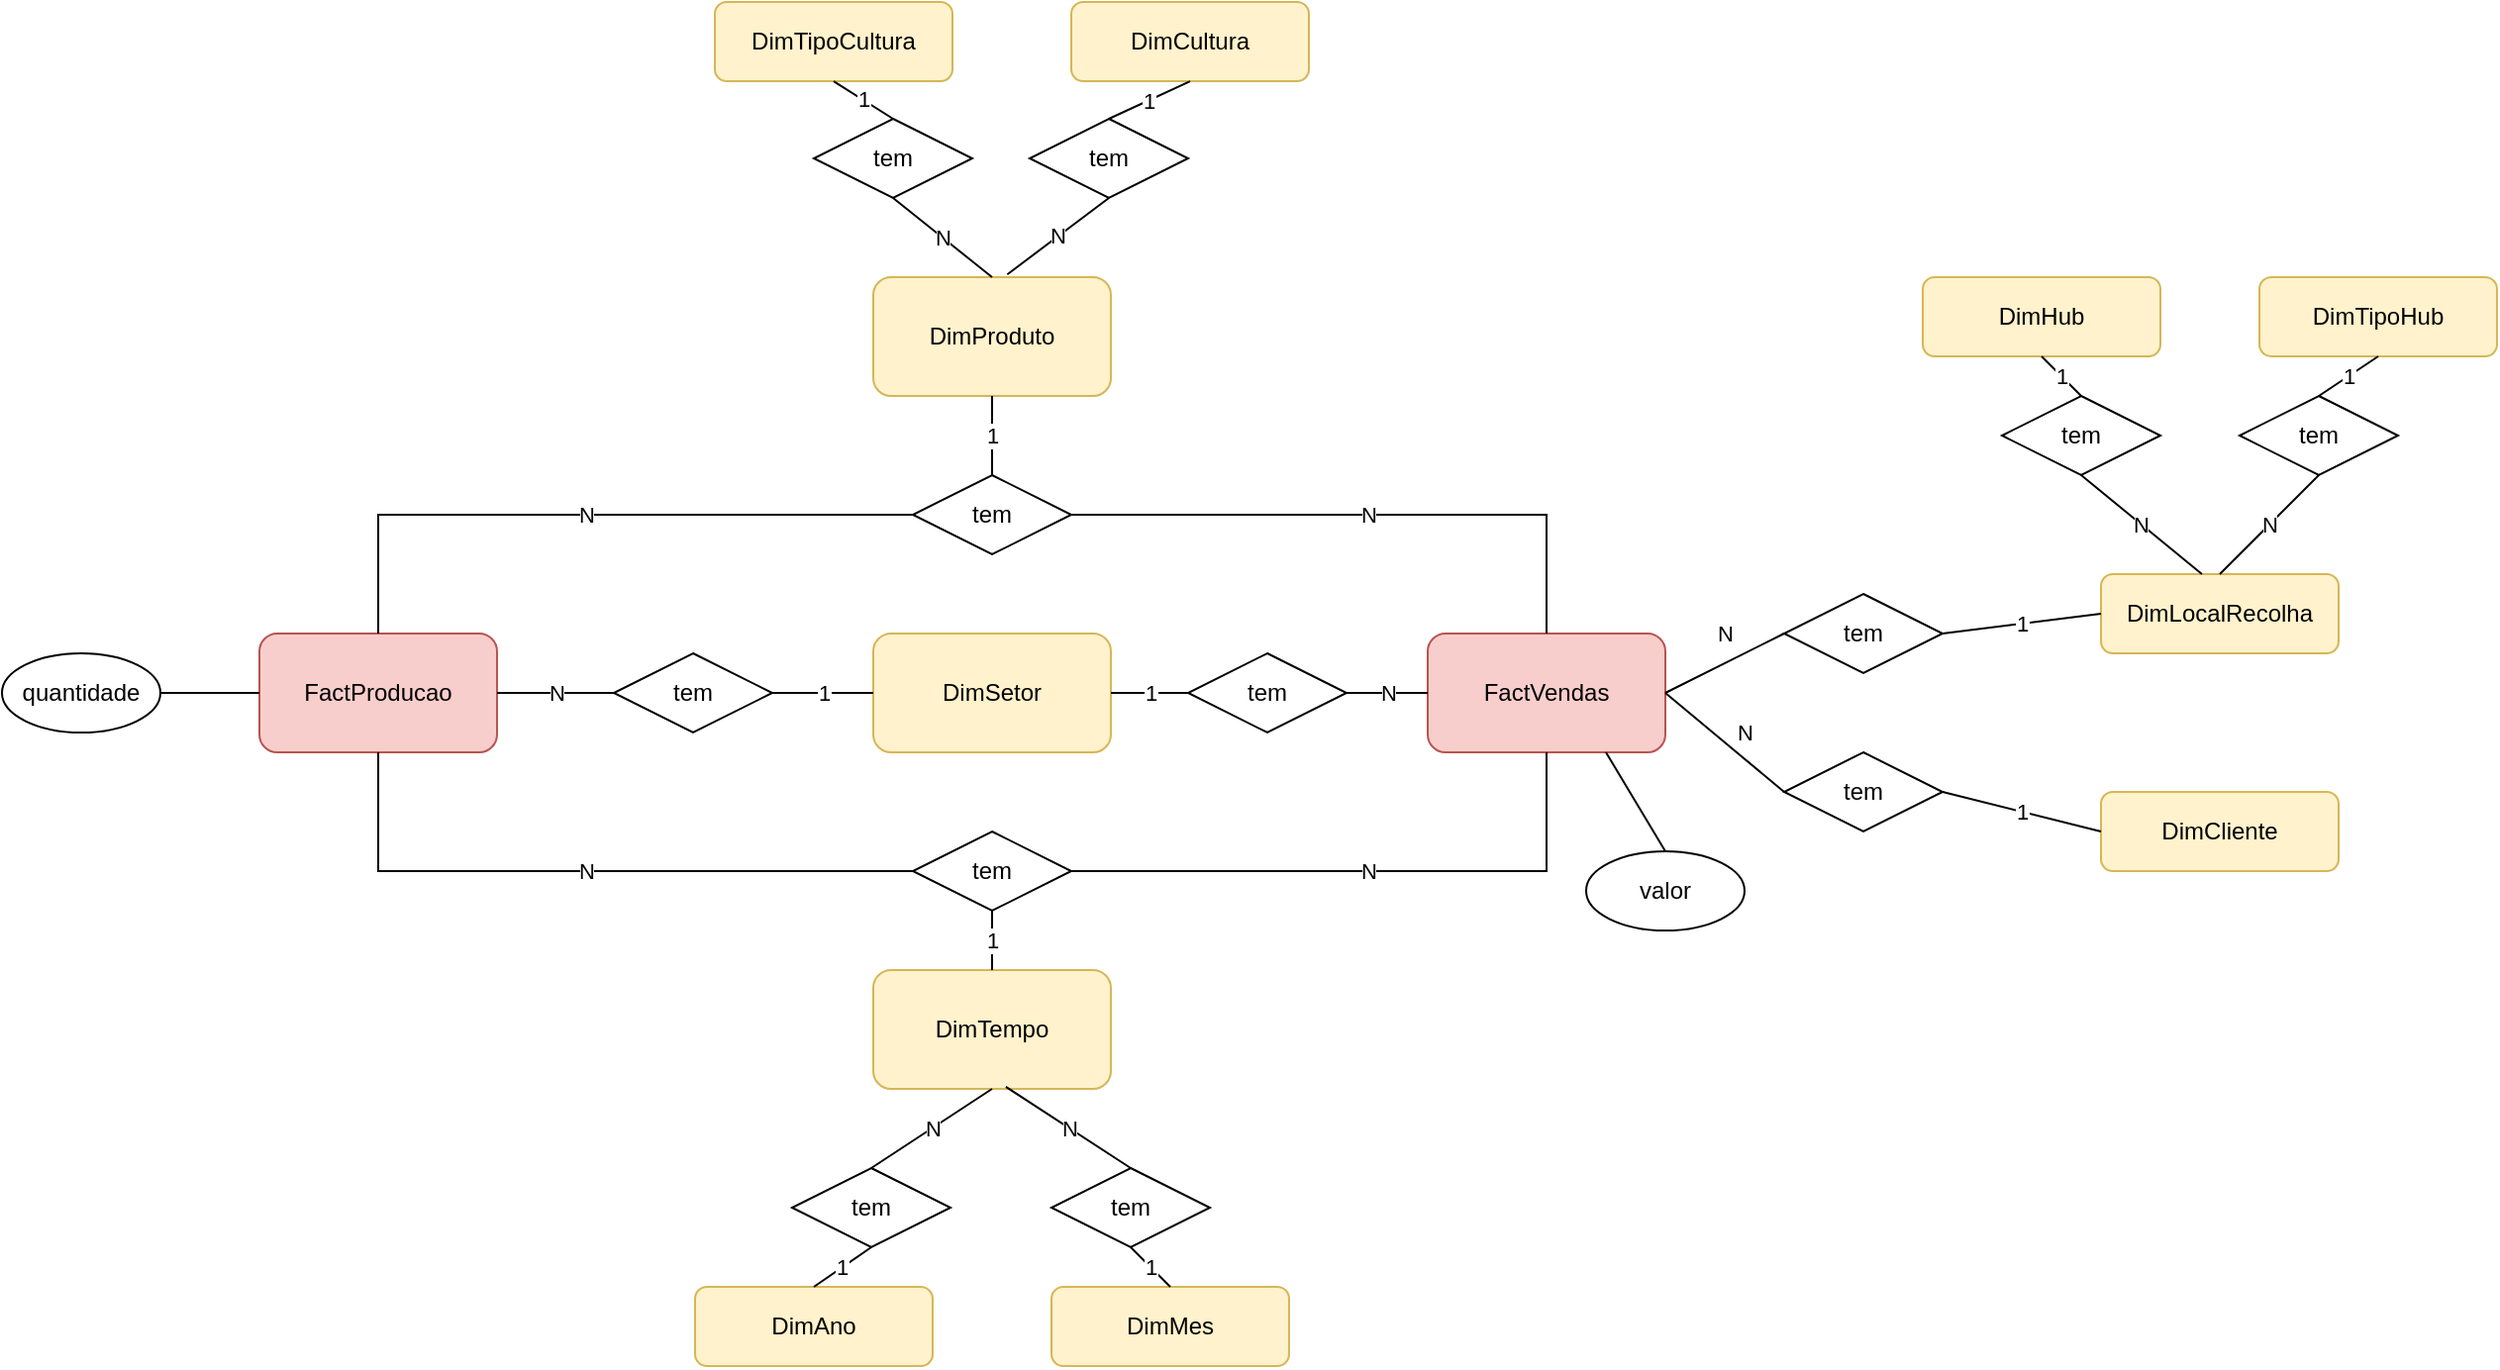 <mxfile version="20.6.0" type="device"><diagram id="VjDStOKTxVlV38K2VEi1" name="Page-1"><mxGraphModel dx="1749" dy="794" grid="1" gridSize="10" guides="1" tooltips="1" connect="1" arrows="1" fold="1" page="1" pageScale="1" pageWidth="850" pageHeight="1100" math="0" shadow="0"><root><mxCell id="0"/><mxCell id="1" parent="0"/><mxCell id="uqTo1cWq9bIdhRMsZS1Q-6" value="&lt;span style=&quot;color: rgb(0, 0, 0); font-family: Helvetica; font-size: 12px; font-style: normal; font-variant-ligatures: normal; font-variant-caps: normal; font-weight: 400; letter-spacing: normal; orphans: 2; text-align: center; text-indent: 0px; text-transform: none; widows: 2; word-spacing: 0px; -webkit-text-stroke-width: 0px; text-decoration-thickness: initial; text-decoration-style: initial; text-decoration-color: initial; float: none; display: inline !important;&quot;&gt;DimCliente&lt;/span&gt;" style="rounded=1;whiteSpace=wrap;html=1;fillColor=#fff2cc;strokeColor=#d6b656;" vertex="1" parent="1"><mxGeometry x="1090" y="480" width="120" height="40" as="geometry"/></mxCell><mxCell id="uqTo1cWq9bIdhRMsZS1Q-7" value="&lt;span style=&quot;color: rgb(0, 0, 0); font-family: Helvetica; font-size: 12px; font-style: normal; font-variant-ligatures: normal; font-variant-caps: normal; font-weight: 400; letter-spacing: normal; orphans: 2; text-align: center; text-indent: 0px; text-transform: none; widows: 2; word-spacing: 0px; -webkit-text-stroke-width: 0px; text-decoration-thickness: initial; text-decoration-style: initial; text-decoration-color: initial; float: none; display: inline !important;&quot;&gt;DimLocalRecolha&lt;/span&gt;" style="rounded=1;whiteSpace=wrap;html=1;fillColor=#fff2cc;strokeColor=#d6b656;" vertex="1" parent="1"><mxGeometry x="1090" y="370" width="120" height="40" as="geometry"/></mxCell><mxCell id="uqTo1cWq9bIdhRMsZS1Q-9" value="&lt;span style=&quot;color: rgb(0, 0, 0); font-family: Helvetica; font-size: 12px; font-style: normal; font-variant-ligatures: normal; font-variant-caps: normal; font-weight: 400; letter-spacing: normal; orphans: 2; text-align: center; text-indent: 0px; text-transform: none; widows: 2; word-spacing: 0px; -webkit-text-stroke-width: 0px; text-decoration-thickness: initial; text-decoration-style: initial; text-decoration-color: initial; float: none; display: inline !important;&quot;&gt;DimHub&lt;/span&gt;" style="rounded=1;whiteSpace=wrap;html=1;fillColor=#fff2cc;strokeColor=#d6b656;" vertex="1" parent="1"><mxGeometry x="1000" y="220" width="120" height="40" as="geometry"/></mxCell><mxCell id="uqTo1cWq9bIdhRMsZS1Q-10" value="&lt;span style=&quot;color: rgb(0, 0, 0); font-family: Helvetica; font-size: 12px; font-style: normal; font-variant-ligatures: normal; font-variant-caps: normal; font-weight: 400; letter-spacing: normal; orphans: 2; text-align: center; text-indent: 0px; text-transform: none; widows: 2; word-spacing: 0px; -webkit-text-stroke-width: 0px; text-decoration-thickness: initial; text-decoration-style: initial; text-decoration-color: initial; float: none; display: inline !important;&quot;&gt;DimTipoHub&lt;/span&gt;" style="rounded=1;whiteSpace=wrap;html=1;fillColor=#fff2cc;strokeColor=#d6b656;" vertex="1" parent="1"><mxGeometry x="1170" y="220" width="120" height="40" as="geometry"/></mxCell><mxCell id="uqTo1cWq9bIdhRMsZS1Q-11" value="FactVendas" style="rounded=1;whiteSpace=wrap;html=1;fillColor=#f8cecc;strokeColor=#b85450;" vertex="1" parent="1"><mxGeometry x="750" y="400" width="120" height="60" as="geometry"/></mxCell><mxCell id="uqTo1cWq9bIdhRMsZS1Q-17" value="N" style="endArrow=none;html=1;rounded=0;entryX=0.5;entryY=1;entryDx=0;entryDy=0;exitX=0.5;exitY=0;exitDx=0;exitDy=0;" edge="1" parent="1" source="uqTo1cWq9bIdhRMsZS1Q-7" target="uqTo1cWq9bIdhRMsZS1Q-44"><mxGeometry width="50" height="50" relative="1" as="geometry"><mxPoint x="1150" y="350" as="sourcePoint"/><mxPoint x="1200" y="320" as="targetPoint"/></mxGeometry></mxCell><mxCell id="uqTo1cWq9bIdhRMsZS1Q-18" value="N" style="endArrow=none;html=1;rounded=0;exitX=0.425;exitY=0;exitDx=0;exitDy=0;exitPerimeter=0;entryX=0.5;entryY=1;entryDx=0;entryDy=0;" edge="1" parent="1" source="uqTo1cWq9bIdhRMsZS1Q-7" target="uqTo1cWq9bIdhRMsZS1Q-43"><mxGeometry width="50" height="50" relative="1" as="geometry"><mxPoint x="1040" y="370" as="sourcePoint"/><mxPoint x="1080" y="320" as="targetPoint"/></mxGeometry></mxCell><mxCell id="uqTo1cWq9bIdhRMsZS1Q-20" value="1" style="endArrow=none;html=1;rounded=0;entryX=0.5;entryY=1;entryDx=0;entryDy=0;exitX=0.5;exitY=0;exitDx=0;exitDy=0;" edge="1" parent="1" source="uqTo1cWq9bIdhRMsZS1Q-44" target="uqTo1cWq9bIdhRMsZS1Q-10"><mxGeometry width="50" height="50" relative="1" as="geometry"><mxPoint x="1212" y="281" as="sourcePoint"/><mxPoint x="1230" y="250" as="targetPoint"/></mxGeometry></mxCell><mxCell id="uqTo1cWq9bIdhRMsZS1Q-22" value="1" style="endArrow=none;html=1;rounded=0;entryX=0.5;entryY=1;entryDx=0;entryDy=0;exitX=0.5;exitY=0;exitDx=0;exitDy=0;" edge="1" parent="1" source="uqTo1cWq9bIdhRMsZS1Q-43" target="uqTo1cWq9bIdhRMsZS1Q-9"><mxGeometry width="50" height="50" relative="1" as="geometry"><mxPoint x="1070.299" y="280.597" as="sourcePoint"/><mxPoint x="1070" y="260" as="targetPoint"/></mxGeometry></mxCell><mxCell id="uqTo1cWq9bIdhRMsZS1Q-27" value="1" style="endArrow=none;html=1;rounded=0;entryX=0;entryY=0.5;entryDx=0;entryDy=0;exitX=1;exitY=0.5;exitDx=0;exitDy=0;" edge="1" parent="1" source="uqTo1cWq9bIdhRMsZS1Q-40" target="uqTo1cWq9bIdhRMsZS1Q-7"><mxGeometry width="50" height="50" relative="1" as="geometry"><mxPoint x="1010" y="410" as="sourcePoint"/><mxPoint x="980" y="340" as="targetPoint"/></mxGeometry></mxCell><mxCell id="uqTo1cWq9bIdhRMsZS1Q-28" value="N" style="endArrow=none;html=1;rounded=0;entryX=0;entryY=0.5;entryDx=0;entryDy=0;exitX=1;exitY=0.5;exitDx=0;exitDy=0;" edge="1" parent="1" source="uqTo1cWq9bIdhRMsZS1Q-11" target="uqTo1cWq9bIdhRMsZS1Q-40"><mxGeometry x="0.2" y="13" width="50" height="50" relative="1" as="geometry"><mxPoint x="870" y="440" as="sourcePoint"/><mxPoint x="930" y="410" as="targetPoint"/><mxPoint as="offset"/></mxGeometry></mxCell><mxCell id="uqTo1cWq9bIdhRMsZS1Q-30" value="N" style="endArrow=none;html=1;rounded=0;exitX=1;exitY=0.5;exitDx=0;exitDy=0;entryX=0;entryY=0.5;entryDx=0;entryDy=0;" edge="1" parent="1" source="uqTo1cWq9bIdhRMsZS1Q-11" target="uqTo1cWq9bIdhRMsZS1Q-42"><mxGeometry x="0.115" y="10" width="50" height="50" relative="1" as="geometry"><mxPoint x="930" y="390" as="sourcePoint"/><mxPoint x="920" y="480" as="targetPoint"/><mxPoint as="offset"/></mxGeometry></mxCell><mxCell id="uqTo1cWq9bIdhRMsZS1Q-31" value="1" style="endArrow=none;html=1;rounded=0;entryX=0;entryY=0.5;entryDx=0;entryDy=0;exitX=1;exitY=0.5;exitDx=0;exitDy=0;" edge="1" parent="1" source="uqTo1cWq9bIdhRMsZS1Q-42" target="uqTo1cWq9bIdhRMsZS1Q-6"><mxGeometry width="50" height="50" relative="1" as="geometry"><mxPoint x="1010" y="480" as="sourcePoint"/><mxPoint x="980" y="340" as="targetPoint"/></mxGeometry></mxCell><mxCell id="uqTo1cWq9bIdhRMsZS1Q-32" value="" style="endArrow=none;html=1;rounded=0;entryX=0.75;entryY=1;entryDx=0;entryDy=0;exitX=0.5;exitY=0;exitDx=0;exitDy=0;" edge="1" parent="1" source="uqTo1cWq9bIdhRMsZS1Q-35" target="uqTo1cWq9bIdhRMsZS1Q-11"><mxGeometry width="50" height="50" relative="1" as="geometry"><mxPoint x="810" y="540" as="sourcePoint"/><mxPoint x="820" y="480" as="targetPoint"/></mxGeometry></mxCell><mxCell id="uqTo1cWq9bIdhRMsZS1Q-35" value="valor" style="ellipse;whiteSpace=wrap;html=1;" vertex="1" parent="1"><mxGeometry x="830" y="510" width="80" height="40" as="geometry"/></mxCell><mxCell id="uqTo1cWq9bIdhRMsZS1Q-40" value="tem" style="rhombus;whiteSpace=wrap;html=1;" vertex="1" parent="1"><mxGeometry x="930" y="380" width="80" height="40" as="geometry"/></mxCell><mxCell id="uqTo1cWq9bIdhRMsZS1Q-42" value="tem" style="rhombus;whiteSpace=wrap;html=1;" vertex="1" parent="1"><mxGeometry x="930" y="460" width="80" height="40" as="geometry"/></mxCell><mxCell id="uqTo1cWq9bIdhRMsZS1Q-43" value="tem" style="rhombus;whiteSpace=wrap;html=1;" vertex="1" parent="1"><mxGeometry x="1040" y="280" width="80" height="40" as="geometry"/></mxCell><mxCell id="uqTo1cWq9bIdhRMsZS1Q-44" value="tem" style="rhombus;whiteSpace=wrap;html=1;" vertex="1" parent="1"><mxGeometry x="1160" y="280" width="80" height="40" as="geometry"/></mxCell><mxCell id="uqTo1cWq9bIdhRMsZS1Q-47" value="DimTempo" style="rounded=1;whiteSpace=wrap;html=1;fillColor=#fff2cc;strokeColor=#d6b656;" vertex="1" parent="1"><mxGeometry x="470" y="570" width="120" height="60" as="geometry"/></mxCell><mxCell id="uqTo1cWq9bIdhRMsZS1Q-48" value="&lt;span style=&quot;color: rgb(0, 0, 0); font-family: Helvetica; font-size: 12px; font-style: normal; font-variant-ligatures: normal; font-variant-caps: normal; font-weight: 400; letter-spacing: normal; orphans: 2; text-align: center; text-indent: 0px; text-transform: none; widows: 2; word-spacing: 0px; -webkit-text-stroke-width: 0px; text-decoration-thickness: initial; text-decoration-style: initial; text-decoration-color: initial; float: none; display: inline !important;&quot;&gt;DimMes&lt;/span&gt;" style="rounded=1;whiteSpace=wrap;html=1;fillColor=#fff2cc;strokeColor=#d6b656;" vertex="1" parent="1"><mxGeometry x="560" y="730" width="120" height="40" as="geometry"/></mxCell><mxCell id="uqTo1cWq9bIdhRMsZS1Q-49" value="&lt;span style=&quot;color: rgb(0, 0, 0); font-family: Helvetica; font-size: 12px; font-style: normal; font-variant-ligatures: normal; font-variant-caps: normal; font-weight: 400; letter-spacing: normal; orphans: 2; text-align: center; text-indent: 0px; text-transform: none; widows: 2; word-spacing: 0px; -webkit-text-stroke-width: 0px; text-decoration-thickness: initial; text-decoration-style: initial; text-decoration-color: initial; float: none; display: inline !important;&quot;&gt;DimAno&lt;/span&gt;" style="rounded=1;whiteSpace=wrap;html=1;fillColor=#fff2cc;strokeColor=#d6b656;" vertex="1" parent="1"><mxGeometry x="380" y="730" width="120" height="40" as="geometry"/></mxCell><mxCell id="uqTo1cWq9bIdhRMsZS1Q-50" value="1" style="endArrow=none;html=1;rounded=0;entryX=0.5;entryY=1;entryDx=0;entryDy=0;exitX=0.5;exitY=0;exitDx=0;exitDy=0;" edge="1" parent="1" target="uqTo1cWq9bIdhRMsZS1Q-55" source="uqTo1cWq9bIdhRMsZS1Q-48"><mxGeometry width="50" height="50" relative="1" as="geometry"><mxPoint x="546.96" y="771.02" as="sourcePoint"/><mxPoint x="596.96" y="721.02" as="targetPoint"/></mxGeometry></mxCell><mxCell id="uqTo1cWq9bIdhRMsZS1Q-51" value="1" style="endArrow=none;html=1;rounded=0;exitX=0.5;exitY=0;exitDx=0;exitDy=0;entryX=0.5;entryY=1;entryDx=0;entryDy=0;" edge="1" parent="1" target="uqTo1cWq9bIdhRMsZS1Q-54" source="uqTo1cWq9bIdhRMsZS1Q-49"><mxGeometry width="50" height="50" relative="1" as="geometry"><mxPoint x="530" y="740" as="sourcePoint"/><mxPoint x="469" y="690" as="targetPoint"/></mxGeometry></mxCell><mxCell id="uqTo1cWq9bIdhRMsZS1Q-52" value="N" style="endArrow=none;html=1;rounded=0;entryX=0.558;entryY=0.983;entryDx=0;entryDy=0;exitX=0.5;exitY=0;exitDx=0;exitDy=0;entryPerimeter=0;" edge="1" parent="1" source="uqTo1cWq9bIdhRMsZS1Q-55" target="uqTo1cWq9bIdhRMsZS1Q-47"><mxGeometry width="50" height="50" relative="1" as="geometry"><mxPoint x="608.96" y="682.02" as="sourcePoint"/><mxPoint x="530" y="640" as="targetPoint"/></mxGeometry></mxCell><mxCell id="uqTo1cWq9bIdhRMsZS1Q-53" value="N" style="endArrow=none;html=1;rounded=0;entryX=0.5;entryY=1;entryDx=0;entryDy=0;exitX=0.5;exitY=0;exitDx=0;exitDy=0;" edge="1" parent="1" source="uqTo1cWq9bIdhRMsZS1Q-54" target="uqTo1cWq9bIdhRMsZS1Q-47"><mxGeometry width="50" height="50" relative="1" as="geometry"><mxPoint x="459.299" y="650.597" as="sourcePoint"/><mxPoint x="449" y="630" as="targetPoint"/></mxGeometry></mxCell><mxCell id="uqTo1cWq9bIdhRMsZS1Q-54" value="tem" style="rhombus;whiteSpace=wrap;html=1;" vertex="1" parent="1"><mxGeometry x="429" y="670" width="80" height="40" as="geometry"/></mxCell><mxCell id="uqTo1cWq9bIdhRMsZS1Q-55" value="tem" style="rhombus;whiteSpace=wrap;html=1;" vertex="1" parent="1"><mxGeometry x="560" y="670" width="80" height="40" as="geometry"/></mxCell><mxCell id="uqTo1cWq9bIdhRMsZS1Q-63" value="1" style="endArrow=none;html=1;rounded=0;exitX=0.5;exitY=0;exitDx=0;exitDy=0;entryX=0.5;entryY=1;entryDx=0;entryDy=0;" edge="1" parent="1" target="uqTo1cWq9bIdhRMsZS1Q-66" source="uqTo1cWq9bIdhRMsZS1Q-47"><mxGeometry width="50" height="50" relative="1" as="geometry"><mxPoint x="606" y="540" as="sourcePoint"/><mxPoint x="545" y="490" as="targetPoint"/></mxGeometry></mxCell><mxCell id="uqTo1cWq9bIdhRMsZS1Q-65" value="N" style="endArrow=none;html=1;rounded=0;exitX=1;exitY=0.5;exitDx=0;exitDy=0;entryX=0.5;entryY=1;entryDx=0;entryDy=0;" edge="1" parent="1" source="uqTo1cWq9bIdhRMsZS1Q-66" target="uqTo1cWq9bIdhRMsZS1Q-11"><mxGeometry width="50" height="50" relative="1" as="geometry"><mxPoint x="615.299" y="450.597" as="sourcePoint"/><mxPoint x="750" y="500" as="targetPoint"/><Array as="points"><mxPoint x="810" y="520"/></Array></mxGeometry></mxCell><mxCell id="uqTo1cWq9bIdhRMsZS1Q-66" value="tem" style="rhombus;whiteSpace=wrap;html=1;" vertex="1" parent="1"><mxGeometry x="490" y="500" width="80" height="40" as="geometry"/></mxCell><mxCell id="uqTo1cWq9bIdhRMsZS1Q-74" value="FactProducao" style="rounded=1;whiteSpace=wrap;html=1;fillColor=#f8cecc;strokeColor=#b85450;" vertex="1" parent="1"><mxGeometry x="160" y="400" width="120" height="60" as="geometry"/></mxCell><mxCell id="uqTo1cWq9bIdhRMsZS1Q-75" value="N" style="endArrow=none;html=1;rounded=0;entryX=0.5;entryY=1;entryDx=0;entryDy=0;exitX=0;exitY=0.5;exitDx=0;exitDy=0;" edge="1" parent="1" source="uqTo1cWq9bIdhRMsZS1Q-66" target="uqTo1cWq9bIdhRMsZS1Q-74"><mxGeometry width="50" height="50" relative="1" as="geometry"><mxPoint x="680" y="520" as="sourcePoint"/><mxPoint x="730" y="470" as="targetPoint"/><Array as="points"><mxPoint x="400" y="520"/><mxPoint x="340" y="520"/><mxPoint x="220" y="520"/></Array></mxGeometry></mxCell><mxCell id="uqTo1cWq9bIdhRMsZS1Q-76" value="DimSetor" style="rounded=1;whiteSpace=wrap;html=1;fillColor=#fff2cc;strokeColor=#d6b656;" vertex="1" parent="1"><mxGeometry x="470" y="400" width="120" height="60" as="geometry"/></mxCell><mxCell id="uqTo1cWq9bIdhRMsZS1Q-77" value="tem" style="rhombus;whiteSpace=wrap;html=1;" vertex="1" parent="1"><mxGeometry x="339" y="410" width="80" height="40" as="geometry"/></mxCell><mxCell id="uqTo1cWq9bIdhRMsZS1Q-78" value="1" style="endArrow=none;html=1;rounded=0;entryX=0;entryY=0.5;entryDx=0;entryDy=0;exitX=1;exitY=0.5;exitDx=0;exitDy=0;" edge="1" parent="1" source="uqTo1cWq9bIdhRMsZS1Q-77" target="uqTo1cWq9bIdhRMsZS1Q-76"><mxGeometry width="50" height="50" relative="1" as="geometry"><mxPoint x="460" y="520" as="sourcePoint"/><mxPoint x="510" y="470" as="targetPoint"/></mxGeometry></mxCell><mxCell id="uqTo1cWq9bIdhRMsZS1Q-79" value="N" style="endArrow=none;html=1;rounded=0;exitX=1;exitY=0.5;exitDx=0;exitDy=0;entryX=0;entryY=0.5;entryDx=0;entryDy=0;" edge="1" parent="1" source="uqTo1cWq9bIdhRMsZS1Q-74" target="uqTo1cWq9bIdhRMsZS1Q-77"><mxGeometry width="50" height="50" relative="1" as="geometry"><mxPoint x="288" y="429.5" as="sourcePoint"/><mxPoint x="330" y="450" as="targetPoint"/></mxGeometry></mxCell><mxCell id="uqTo1cWq9bIdhRMsZS1Q-80" value="tem" style="rhombus;whiteSpace=wrap;html=1;" vertex="1" parent="1"><mxGeometry x="629" y="410" width="80" height="40" as="geometry"/></mxCell><mxCell id="uqTo1cWq9bIdhRMsZS1Q-81" value="N" style="endArrow=none;html=1;rounded=0;entryX=0;entryY=0.5;entryDx=0;entryDy=0;exitX=1;exitY=0.5;exitDx=0;exitDy=0;" edge="1" parent="1" source="uqTo1cWq9bIdhRMsZS1Q-80" target="uqTo1cWq9bIdhRMsZS1Q-11"><mxGeometry width="50" height="50" relative="1" as="geometry"><mxPoint x="750" y="520" as="sourcePoint"/><mxPoint x="760" y="430" as="targetPoint"/></mxGeometry></mxCell><mxCell id="uqTo1cWq9bIdhRMsZS1Q-82" value="1" style="endArrow=none;html=1;rounded=0;entryX=0;entryY=0.5;entryDx=0;entryDy=0;exitX=1;exitY=0.5;exitDx=0;exitDy=0;" edge="1" parent="1" target="uqTo1cWq9bIdhRMsZS1Q-80" source="uqTo1cWq9bIdhRMsZS1Q-76"><mxGeometry width="50" height="50" relative="1" as="geometry"><mxPoint x="600" y="450" as="sourcePoint"/><mxPoint x="620" y="450" as="targetPoint"/></mxGeometry></mxCell><mxCell id="uqTo1cWq9bIdhRMsZS1Q-83" value="" style="endArrow=none;html=1;rounded=0;entryX=0;entryY=0.5;entryDx=0;entryDy=0;exitX=1;exitY=0.5;exitDx=0;exitDy=0;" edge="1" parent="1" source="uqTo1cWq9bIdhRMsZS1Q-84" target="uqTo1cWq9bIdhRMsZS1Q-74"><mxGeometry width="50" height="50" relative="1" as="geometry"><mxPoint x="150" y="520" as="sourcePoint"/><mxPoint x="170" y="505" as="targetPoint"/></mxGeometry></mxCell><mxCell id="uqTo1cWq9bIdhRMsZS1Q-84" value="quantidade" style="ellipse;whiteSpace=wrap;html=1;" vertex="1" parent="1"><mxGeometry x="30" y="410" width="80" height="40" as="geometry"/></mxCell><mxCell id="uqTo1cWq9bIdhRMsZS1Q-85" value="DimProduto" style="rounded=1;whiteSpace=wrap;html=1;fillColor=#fff2cc;strokeColor=#d6b656;" vertex="1" parent="1"><mxGeometry x="470" y="220" width="120" height="60" as="geometry"/></mxCell><mxCell id="uqTo1cWq9bIdhRMsZS1Q-89" value="N" style="endArrow=none;html=1;rounded=0;exitX=1;exitY=0.5;exitDx=0;exitDy=0;entryX=0.5;entryY=0;entryDx=0;entryDy=0;" edge="1" parent="1" source="uqTo1cWq9bIdhRMsZS1Q-90" target="uqTo1cWq9bIdhRMsZS1Q-11"><mxGeometry width="50" height="50" relative="1" as="geometry"><mxPoint x="615.299" y="270.597" as="sourcePoint"/><mxPoint x="840" y="380" as="targetPoint"/><Array as="points"><mxPoint x="810" y="340"/></Array></mxGeometry></mxCell><mxCell id="uqTo1cWq9bIdhRMsZS1Q-90" value="tem" style="rhombus;whiteSpace=wrap;html=1;" vertex="1" parent="1"><mxGeometry x="490" y="320" width="80" height="40" as="geometry"/></mxCell><mxCell id="uqTo1cWq9bIdhRMsZS1Q-91" value="N" style="endArrow=none;html=1;rounded=0;entryX=0.5;entryY=0;entryDx=0;entryDy=0;exitX=0;exitY=0.5;exitDx=0;exitDy=0;" edge="1" parent="1" source="uqTo1cWq9bIdhRMsZS1Q-90" target="uqTo1cWq9bIdhRMsZS1Q-74"><mxGeometry width="50" height="50" relative="1" as="geometry"><mxPoint x="680" y="340" as="sourcePoint"/><mxPoint x="220" y="280" as="targetPoint"/><Array as="points"><mxPoint x="400" y="340"/><mxPoint x="340" y="340"/><mxPoint x="220" y="340"/></Array></mxGeometry></mxCell><mxCell id="uqTo1cWq9bIdhRMsZS1Q-92" value="1" style="endArrow=none;html=1;rounded=0;entryX=0.5;entryY=1;entryDx=0;entryDy=0;exitX=0.5;exitY=0;exitDx=0;exitDy=0;" edge="1" parent="1" source="uqTo1cWq9bIdhRMsZS1Q-90" target="uqTo1cWq9bIdhRMsZS1Q-85"><mxGeometry width="50" height="50" relative="1" as="geometry"><mxPoint x="460" y="520" as="sourcePoint"/><mxPoint x="510" y="470" as="targetPoint"/></mxGeometry></mxCell><mxCell id="uqTo1cWq9bIdhRMsZS1Q-94" value="&lt;span style=&quot;color: rgb(0, 0, 0); font-family: Helvetica; font-size: 12px; font-style: normal; font-variant-ligatures: normal; font-variant-caps: normal; font-weight: 400; letter-spacing: normal; orphans: 2; text-align: center; text-indent: 0px; text-transform: none; widows: 2; word-spacing: 0px; -webkit-text-stroke-width: 0px; text-decoration-thickness: initial; text-decoration-style: initial; text-decoration-color: initial; float: none; display: inline !important;&quot;&gt;DimCultura&lt;/span&gt;" style="rounded=1;whiteSpace=wrap;html=1;fillColor=#fff2cc;strokeColor=#d6b656;" vertex="1" parent="1"><mxGeometry x="570" y="81.02" width="120" height="40" as="geometry"/></mxCell><mxCell id="uqTo1cWq9bIdhRMsZS1Q-95" value="&lt;span style=&quot;color: rgb(0, 0, 0); font-family: Helvetica; font-size: 12px; font-style: normal; font-variant-ligatures: normal; font-variant-caps: normal; font-weight: 400; letter-spacing: normal; orphans: 2; text-align: center; text-indent: 0px; text-transform: none; widows: 2; word-spacing: 0px; -webkit-text-stroke-width: 0px; text-decoration-thickness: initial; text-decoration-style: initial; text-decoration-color: initial; float: none; display: inline !important;&quot;&gt;DimTipoCultura&lt;/span&gt;" style="rounded=1;whiteSpace=wrap;html=1;fillColor=#fff2cc;strokeColor=#d6b656;" vertex="1" parent="1"><mxGeometry x="390" y="81.02" width="120" height="40" as="geometry"/></mxCell><mxCell id="uqTo1cWq9bIdhRMsZS1Q-96" value="N" style="endArrow=none;html=1;rounded=0;entryX=0.5;entryY=1;entryDx=0;entryDy=0;exitX=0.564;exitY=-0.023;exitDx=0;exitDy=0;exitPerimeter=0;" edge="1" parent="1" source="uqTo1cWq9bIdhRMsZS1Q-85" target="uqTo1cWq9bIdhRMsZS1Q-101"><mxGeometry width="50" height="50" relative="1" as="geometry"><mxPoint x="556.96" y="122.04" as="sourcePoint"/><mxPoint x="606.96" y="72.04" as="targetPoint"/></mxGeometry></mxCell><mxCell id="uqTo1cWq9bIdhRMsZS1Q-97" value="1" style="endArrow=none;html=1;rounded=0;exitX=0.5;exitY=1;exitDx=0;exitDy=0;entryX=0.5;entryY=0;entryDx=0;entryDy=0;" edge="1" parent="1" source="uqTo1cWq9bIdhRMsZS1Q-95" target="uqTo1cWq9bIdhRMsZS1Q-100"><mxGeometry width="50" height="50" relative="1" as="geometry"><mxPoint x="540" y="91.02" as="sourcePoint"/><mxPoint x="479" y="41.02" as="targetPoint"/></mxGeometry></mxCell><mxCell id="uqTo1cWq9bIdhRMsZS1Q-98" value="1" style="endArrow=none;html=1;rounded=0;entryX=0.5;entryY=1;entryDx=0;entryDy=0;exitX=0.5;exitY=0;exitDx=0;exitDy=0;" edge="1" parent="1" source="uqTo1cWq9bIdhRMsZS1Q-101" target="uqTo1cWq9bIdhRMsZS1Q-94"><mxGeometry width="50" height="50" relative="1" as="geometry"><mxPoint x="618.96" y="33.04" as="sourcePoint"/><mxPoint x="546.96" y="-20" as="targetPoint"/></mxGeometry></mxCell><mxCell id="uqTo1cWq9bIdhRMsZS1Q-99" value="N" style="endArrow=none;html=1;rounded=0;entryX=0.5;entryY=0;entryDx=0;entryDy=0;exitX=0.5;exitY=1;exitDx=0;exitDy=0;" edge="1" parent="1" source="uqTo1cWq9bIdhRMsZS1Q-100" target="uqTo1cWq9bIdhRMsZS1Q-85"><mxGeometry width="50" height="50" relative="1" as="geometry"><mxPoint x="469.299" y="1.617" as="sourcePoint"/><mxPoint x="540" y="-18.98" as="targetPoint"/></mxGeometry></mxCell><mxCell id="uqTo1cWq9bIdhRMsZS1Q-100" value="tem" style="rhombus;whiteSpace=wrap;html=1;" vertex="1" parent="1"><mxGeometry x="440" y="140.0" width="80" height="40" as="geometry"/></mxCell><mxCell id="uqTo1cWq9bIdhRMsZS1Q-101" value="tem" style="rhombus;whiteSpace=wrap;html=1;" vertex="1" parent="1"><mxGeometry x="549" y="140.0" width="80" height="40" as="geometry"/></mxCell></root></mxGraphModel></diagram></mxfile>
